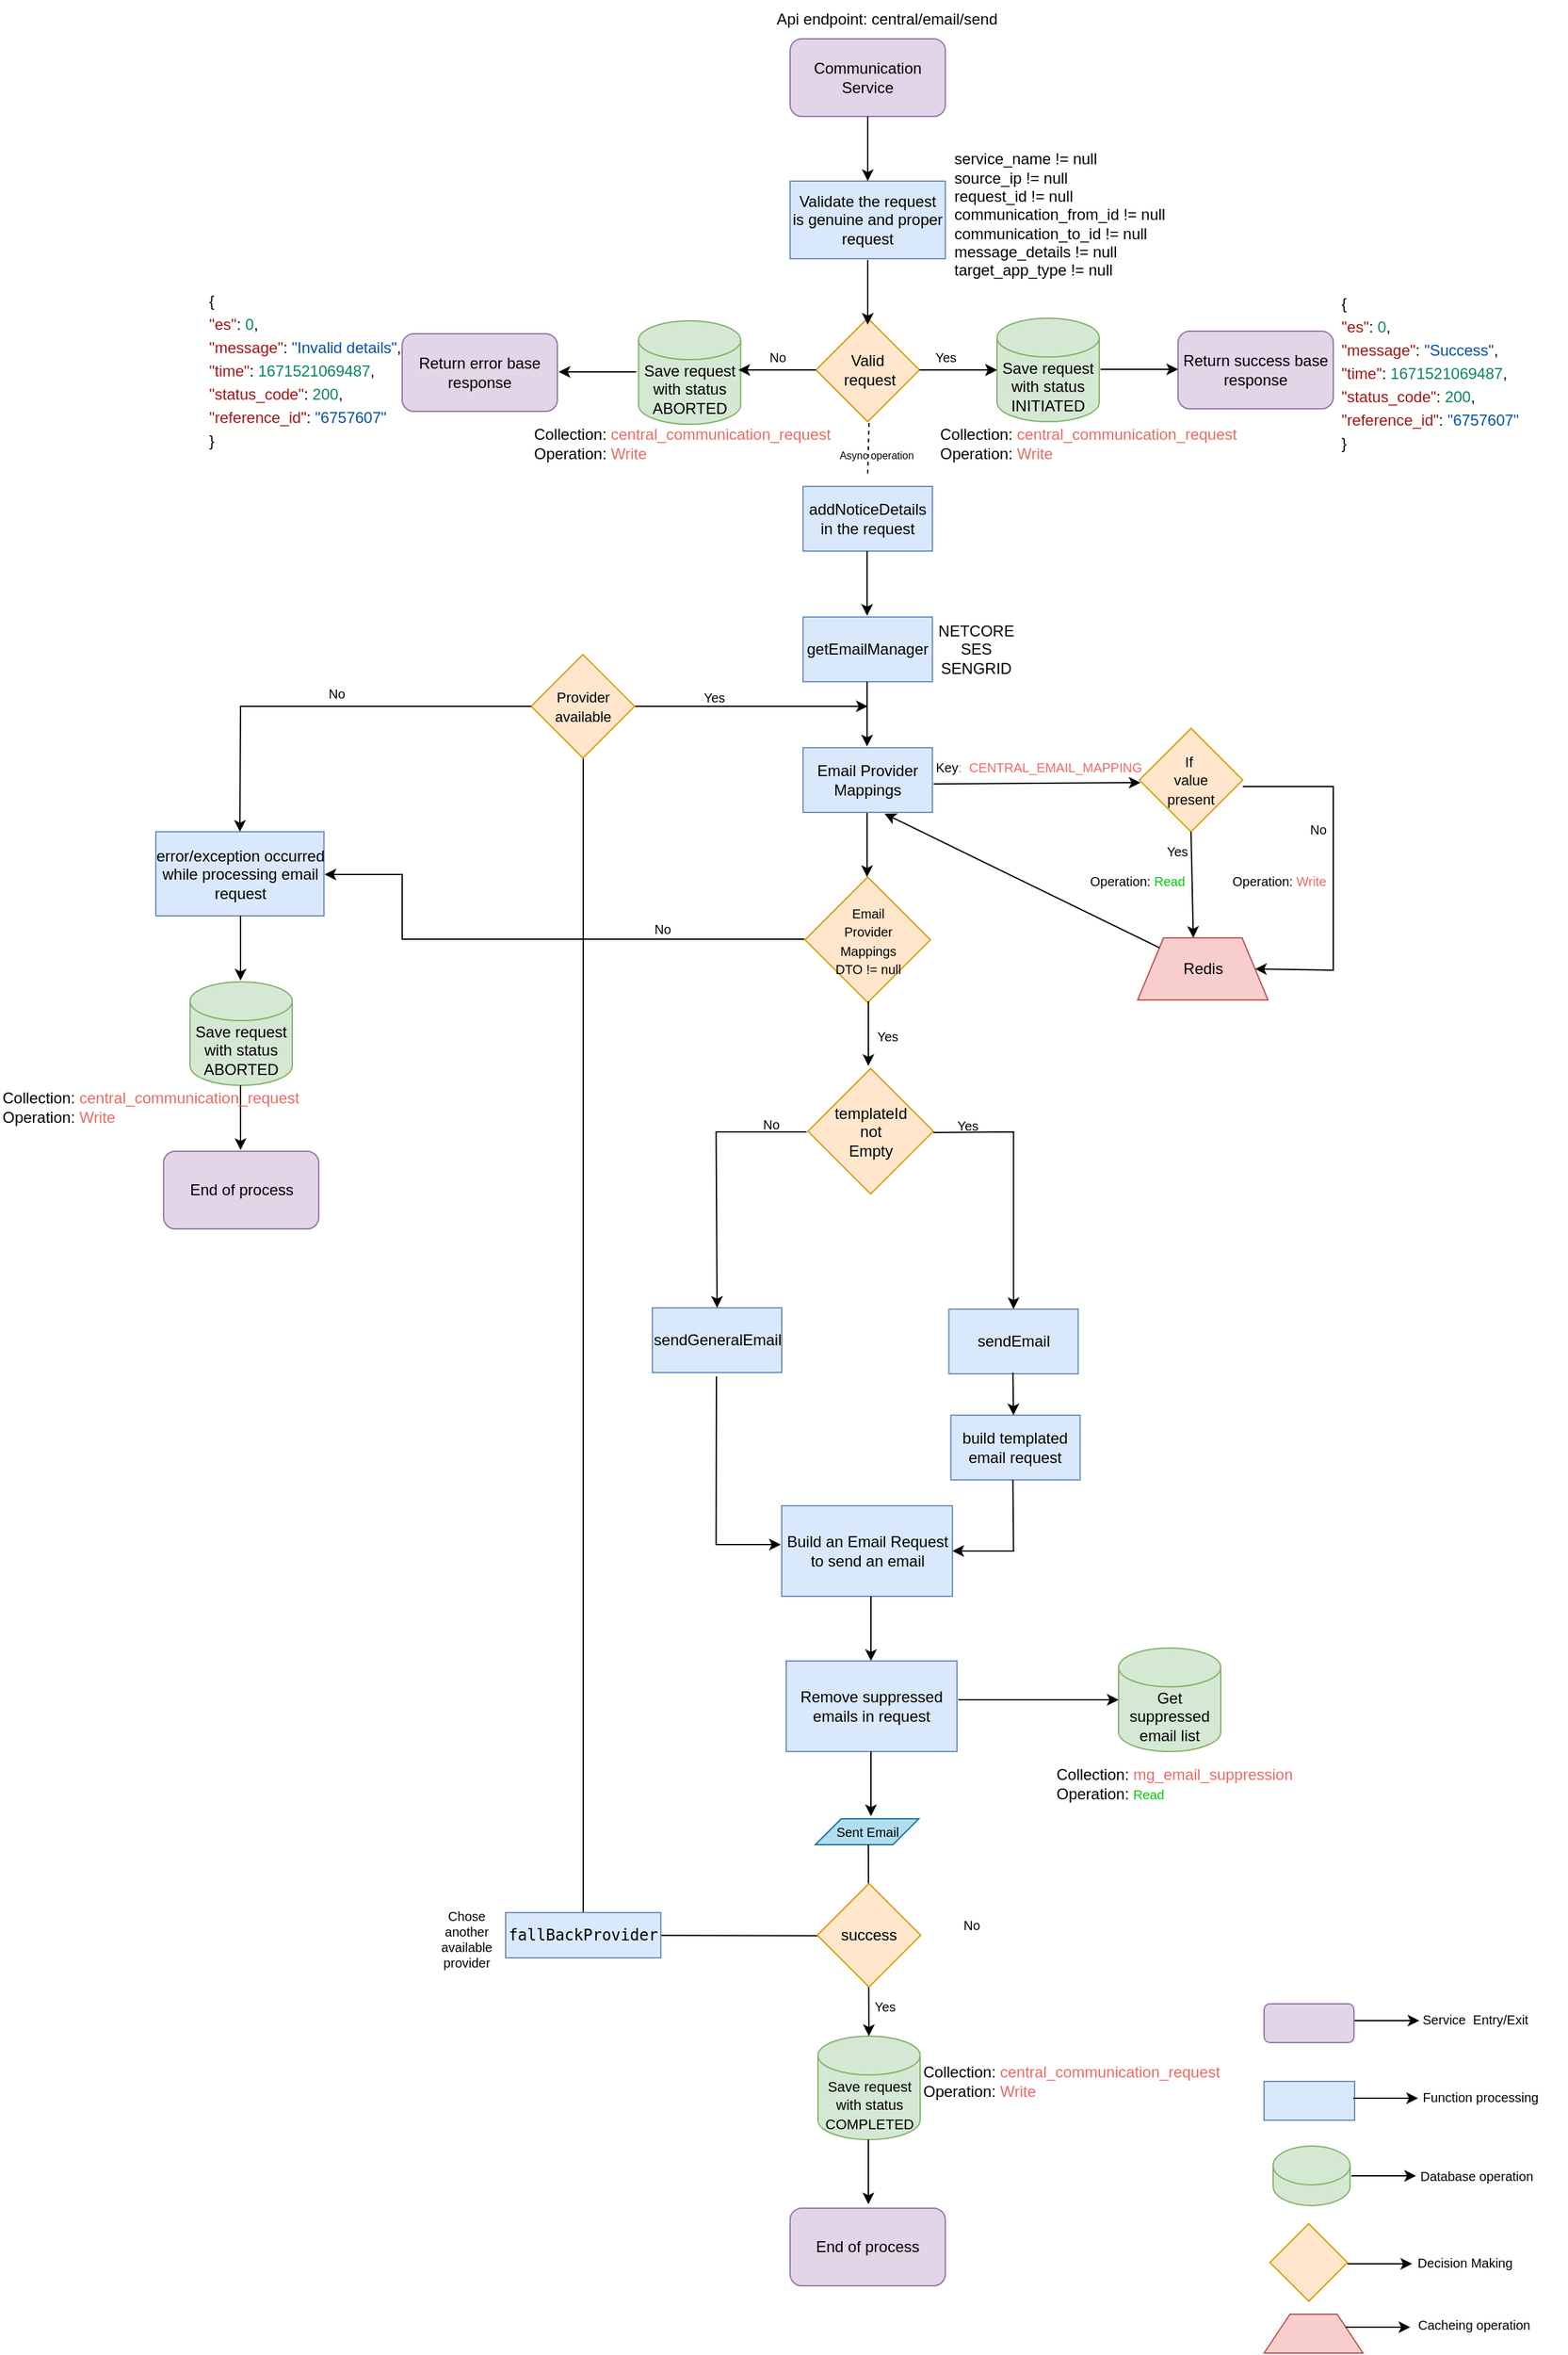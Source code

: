 <mxfile version="20.6.0" type="github">
  <diagram id="HyVTwCY3tyknu1wiccSp" name="Page-1">
    <mxGraphModel dx="1532" dy="535" grid="1" gridSize="10" guides="1" tooltips="1" connect="1" arrows="1" fold="1" page="1" pageScale="1" pageWidth="827" pageHeight="1169" math="0" shadow="0">
      <root>
        <mxCell id="0" />
        <mxCell id="1" parent="0" />
        <mxCell id="iOdNaE5h2Jg4Ozsjyr-C-13" value="" style="endArrow=classic;html=1;rounded=0;fontColor=#000000;exitX=1;exitY=0.5;exitDx=0;exitDy=0;" edge="1" parent="1">
          <mxGeometry width="50" height="50" relative="1" as="geometry">
            <mxPoint x="401" y="1530.5" as="sourcePoint" />
            <mxPoint x="360" y="580" as="targetPoint" />
            <Array as="points">
              <mxPoint x="140" y="1530" />
              <mxPoint x="140" y="580" />
            </Array>
          </mxGeometry>
        </mxCell>
        <mxCell id="rTVSocvL9p-6lFkc4zfE-1" value="Communication Service" style="rounded=1;whiteSpace=wrap;html=1;fillColor=#e1d5e7;strokeColor=#9673a6;" parent="1" vertex="1">
          <mxGeometry x="300" y="64" width="120" height="60" as="geometry" />
        </mxCell>
        <mxCell id="rTVSocvL9p-6lFkc4zfE-3" value="&lt;font color=&quot;#000000&quot;&gt;Validate the request is&amp;nbsp;&lt;span style=&quot;caret-color: rgb(0, 0, 0);&quot;&gt;genuine and proper request&lt;br&gt;&lt;/span&gt;&lt;/font&gt;" style="rounded=0;whiteSpace=wrap;html=1;fillColor=#dae8fc;strokeColor=#6c8ebf;" parent="1" vertex="1">
          <mxGeometry x="300" y="174" width="120" height="60" as="geometry" />
        </mxCell>
        <mxCell id="rTVSocvL9p-6lFkc4zfE-4" value="&lt;div&gt;service_name != null&lt;/div&gt;&lt;div&gt;source_ip != null&amp;nbsp;&lt;/div&gt;&lt;div&gt;request_id != null&amp;nbsp;&lt;/div&gt;&lt;div&gt;communication_from_id != null&amp;nbsp;&lt;/div&gt;&lt;div&gt;communication_to_id != null&amp;nbsp;&lt;/div&gt;&lt;div&gt;message_details != null&amp;nbsp;&lt;/div&gt;&lt;div&gt;target_app_type != null&amp;nbsp;&lt;/div&gt;" style="text;html=1;strokeColor=none;fillColor=none;align=left;verticalAlign=middle;whiteSpace=wrap;rounded=0;fontColor=#000000;" parent="1" vertex="1">
          <mxGeometry x="425" y="130" width="210" height="140" as="geometry" />
        </mxCell>
        <mxCell id="rTVSocvL9p-6lFkc4zfE-23" value="" style="edgeStyle=orthogonalEdgeStyle;rounded=0;orthogonalLoop=1;jettySize=auto;html=1;fontColor=#000000;" parent="1" source="rTVSocvL9p-6lFkc4zfE-5" target="rTVSocvL9p-6lFkc4zfE-7" edge="1">
          <mxGeometry relative="1" as="geometry" />
        </mxCell>
        <mxCell id="rTVSocvL9p-6lFkc4zfE-5" value="Valid&lt;br&gt;&amp;nbsp;request" style="rhombus;whiteSpace=wrap;html=1;fillColor=#ffe6cc;strokeColor=#d79b00;" parent="1" vertex="1">
          <mxGeometry x="320" y="280" width="80" height="80" as="geometry" />
        </mxCell>
        <mxCell id="rTVSocvL9p-6lFkc4zfE-7" value="Save request with status INITIATED" style="shape=cylinder3;whiteSpace=wrap;html=1;boundedLbl=1;backgroundOutline=1;size=15;fillColor=#d5e8d4;strokeColor=#82b366;" parent="1" vertex="1">
          <mxGeometry x="460" y="280" width="79" height="80" as="geometry" />
        </mxCell>
        <mxCell id="rTVSocvL9p-6lFkc4zfE-8" value="Save request with status ABORTED" style="shape=cylinder3;whiteSpace=wrap;html=1;boundedLbl=1;backgroundOutline=1;size=15;fillColor=#d5e8d4;strokeColor=#82b366;" parent="1" vertex="1">
          <mxGeometry x="182.75" y="282" width="79" height="80" as="geometry" />
        </mxCell>
        <mxCell id="rTVSocvL9p-6lFkc4zfE-9" value="Return error base response&lt;span style=&quot;caret-color: rgba(0, 0, 0, 0); color: rgba(0, 0, 0, 0); font-family: monospace; font-size: 0px; text-align: start;&quot;&gt;%3CmxGraphModel%3E%3Croot%3E%3CmxCell%20id%3D%220%22%2F%3E%3CmxCell%20id%3D%221%22%20parent%3D%220%22%2F%3E%3CmxCell%20id%3D%222%22%20value%3D%22Save%20request%20with%20status%20initiated%22%20style%3D%22shape%3Dcylinder3%3BwhiteSpace%3Dwrap%3Bhtml%3D1%3BboundedLbl%3D1%3BbackgroundOutline%3D1%3Bsize%3D15%3BfontColor%3D%23000000%3B%22%20vertex%3D%221%22%20parent%3D%221%22%3E%3CmxGeometry%20x%3D%22491%22%20y%3D%22280%22%20width%3D%2279%22%20height%3D%2280%22%20as%3D%22geometry%22%2F%3E%3C%2FmxCell%3E%3C%2Froot%3E%3C%2FmxGraphModel%3E&lt;/span&gt;" style="rounded=1;whiteSpace=wrap;html=1;fillColor=#e1d5e7;strokeColor=#9673a6;" parent="1" vertex="1">
          <mxGeometry y="292" width="120" height="60" as="geometry" />
        </mxCell>
        <mxCell id="rTVSocvL9p-6lFkc4zfE-11" value="Return success base response&lt;span style=&quot;caret-color: rgba(0, 0, 0, 0); color: rgba(0, 0, 0, 0); font-family: monospace; font-size: 0px; text-align: start;&quot;&gt;%3CmxGraphModel%3E%3Croot%3E%3CmxCell%20id%3D%220%22%2F%3E%3CmxCell%20id%3D%221%22%20parent%3D%220%22%2F%3E%3CmxCell%20id%3D%222%22%20value%3D%22Save%20request%20with%20status%20initiated%22%20style%3D%22shape%3Dcylinder3%3BwhiteSpace%3Dwrap%3Bhtml%3D1%3BboundedLbl%3D1%3BbackgroundOutline%3D1%3Bsize%3D15%3BfontColor%3D%23000000%3B%22%20vertex%3D%221%22%20parent%3D%221%22%3E%3CmxGeometry%20x%3D%22491%22%20y%3D%22280%22%20width%3D%2279%22%20height%3D%2280%22%20as%3D%22geometry%22%2F%3E%3C%2FmxCell%3E%3C%2Froot%3E%3C%2FmxGraphModel%3E&lt;/span&gt;" style="rounded=1;whiteSpace=wrap;html=1;fillColor=#e1d5e7;strokeColor=#9673a6;" parent="1" vertex="1">
          <mxGeometry x="600" y="290" width="120" height="60" as="geometry" />
        </mxCell>
        <mxCell id="rTVSocvL9p-6lFkc4zfE-12" value="&lt;div style=&quot;text-align: start; background-color: rgb(255, 255, 254); line-height: 18px;&quot;&gt;&lt;div&gt;{&lt;/div&gt;&lt;div&gt;    &lt;span style=&quot;color: rgb(163, 21, 21);&quot;&gt;&quot;es&quot;&lt;/span&gt;: &lt;span style=&quot;color: rgb(9, 134, 88);&quot;&gt;0&lt;/span&gt;,&lt;/div&gt;&lt;div&gt;    &lt;span style=&quot;color: rgb(163, 21, 21);&quot;&gt;&quot;message&quot;&lt;/span&gt;: &lt;span style=&quot;color: rgb(4, 81, 165);&quot;&gt;&quot;Success&quot;&lt;/span&gt;,&lt;/div&gt;&lt;div&gt;    &lt;span style=&quot;color: rgb(163, 21, 21);&quot;&gt;&quot;time&quot;&lt;/span&gt;: &lt;span style=&quot;color: rgb(9, 134, 88);&quot;&gt;1671521069487&lt;/span&gt;,&lt;/div&gt;&lt;div&gt;    &lt;span style=&quot;color: rgb(163, 21, 21);&quot;&gt;&quot;status_code&quot;&lt;/span&gt;: &lt;span style=&quot;color: rgb(9, 134, 88);&quot;&gt;200&lt;/span&gt;,&lt;/div&gt;&lt;div&gt;    &lt;span style=&quot;color: rgb(163, 21, 21);&quot;&gt;&quot;reference_id&quot;&lt;/span&gt;: &lt;span style=&quot;color: rgb(4, 81, 165);&quot;&gt;&quot;6757607&quot;&lt;/span&gt;&lt;/div&gt;&lt;div&gt;}&lt;/div&gt;&lt;/div&gt;" style="text;html=1;strokeColor=none;fillColor=none;align=center;verticalAlign=middle;whiteSpace=wrap;rounded=0;fontColor=#000000;" parent="1" vertex="1">
          <mxGeometry x="710" y="262" width="170" height="120" as="geometry" />
        </mxCell>
        <mxCell id="rTVSocvL9p-6lFkc4zfE-13" value="&lt;div style=&quot;text-align: start; background-color: rgb(255, 255, 254); line-height: 18px;&quot;&gt;&lt;div&gt;{&lt;/div&gt;&lt;div&gt;    &lt;span style=&quot;color: rgb(163, 21, 21);&quot;&gt;&quot;es&quot;&lt;/span&gt;: &lt;span style=&quot;color: rgb(9, 134, 88);&quot;&gt;0&lt;/span&gt;,&lt;/div&gt;&lt;div&gt;    &lt;span style=&quot;color: rgb(163, 21, 21);&quot;&gt;&quot;message&quot;&lt;/span&gt;: &lt;span style=&quot;color: rgb(4, 81, 165);&quot;&gt;&quot;&lt;/span&gt;&lt;span style=&quot;caret-color: rgb(4, 81, 165); color: rgb(4, 81, 165);&quot;&gt;Invalid details&lt;/span&gt;&lt;span style=&quot;color: rgb(4, 81, 165);&quot;&gt;&quot;&lt;/span&gt;,&lt;/div&gt;&lt;div&gt;    &lt;span style=&quot;color: rgb(163, 21, 21);&quot;&gt;&quot;time&quot;&lt;/span&gt;: &lt;span style=&quot;color: rgb(9, 134, 88);&quot;&gt;1671521069487&lt;/span&gt;,&lt;/div&gt;&lt;div&gt;    &lt;span style=&quot;color: rgb(163, 21, 21);&quot;&gt;&quot;status_code&quot;&lt;/span&gt;: &lt;span style=&quot;color: rgb(9, 134, 88);&quot;&gt;200&lt;/span&gt;,&lt;/div&gt;&lt;div&gt;    &lt;span style=&quot;color: rgb(163, 21, 21);&quot;&gt;&quot;reference_id&quot;&lt;/span&gt;: &lt;span style=&quot;color: rgb(4, 81, 165);&quot;&gt;&quot;6757607&quot;&lt;/span&gt;&lt;/div&gt;&lt;div&gt;}&lt;/div&gt;&lt;/div&gt;" style="text;html=1;strokeColor=none;fillColor=none;align=center;verticalAlign=middle;whiteSpace=wrap;rounded=0;fontColor=#000000;" parent="1" vertex="1">
          <mxGeometry x="-160" y="260" width="170" height="120" as="geometry" />
        </mxCell>
        <mxCell id="rTVSocvL9p-6lFkc4zfE-14" value="Collection: &lt;font color=&quot;#ea6b66&quot;&gt;central_communication_request&lt;/font&gt;&lt;br&gt;Operation: &lt;font color=&quot;#ea6b66&quot;&gt;Write&lt;/font&gt;" style="text;html=1;strokeColor=none;fillColor=none;align=left;verticalAlign=middle;whiteSpace=wrap;rounded=0;fontColor=#000000;" parent="1" vertex="1">
          <mxGeometry x="100" y="362" width="250.5" height="30" as="geometry" />
        </mxCell>
        <mxCell id="rTVSocvL9p-6lFkc4zfE-15" value="Collection: &lt;font color=&quot;#ea6b66&quot;&gt;central_communication_request&lt;/font&gt;&lt;br&gt;Operation: &lt;font color=&quot;#ea6b66&quot;&gt;Write&lt;/font&gt;&lt;span style=&quot;caret-color: rgba(0, 0, 0, 0); color: rgba(0, 0, 0, 0); font-family: monospace; font-size: 0px;&quot;&gt;%3CmxGraphModel%3E%3Croot%3E%3CmxCell%20id%3D%220%22%2F%3E%3CmxCell%20id%3D%221%22%20parent%3D%220%22%2F%3E%3CmxCell%20id%3D%222%22%20value%3D%22%22%20style%3D%22endArrow%3Dclassic%3Bhtml%3D1%3Brounded%3D0%3BfontColor%3D%23000000%3BentryX%3D0%3BentryY%3D0.5%3BentryDx%3D0%3BentryDy%3D0%3BentryPerimeter%3D0%3BexitX%3D1%3BexitY%3D0.5%3BexitDx%3D0%3BexitDy%3D0%3B%22%20edge%3D%221%22%20parent%3D%221%22%3E%3CmxGeometry%20width%3D%2250%22%20height%3D%2250%22%20relative%3D%221%22%20as%3D%22geometry%22%3E%3CmxPoint%20x%3D%22400%22%20y%3D%22320%22%20as%3D%22sourcePoint%22%2F%3E%3CmxPoint%20x%3D%22460%22%20y%3D%22320%22%20as%3D%22targetPoint%22%2F%3E%3C%2FmxGeometry%3E%3C%2FmxCell%3E%3C%2Froot%3E%3C%2FmxGraphModel%3E&lt;/span&gt;" style="text;html=1;strokeColor=none;fillColor=none;align=left;verticalAlign=middle;whiteSpace=wrap;rounded=0;fontColor=#000000;" parent="1" vertex="1">
          <mxGeometry x="414" y="362" width="250.5" height="30" as="geometry" />
        </mxCell>
        <mxCell id="rTVSocvL9p-6lFkc4zfE-17" value="" style="endArrow=classic;html=1;rounded=0;fontColor=#000000;entryX=0;entryY=0.5;entryDx=0;entryDy=0;entryPerimeter=0;exitX=1;exitY=0.5;exitDx=0;exitDy=0;" parent="1" source="rTVSocvL9p-6lFkc4zfE-5" target="rTVSocvL9p-6lFkc4zfE-7" edge="1">
          <mxGeometry width="50" height="50" relative="1" as="geometry">
            <mxPoint x="360" y="240" as="sourcePoint" />
            <mxPoint x="410" y="190" as="targetPoint" />
          </mxGeometry>
        </mxCell>
        <mxCell id="rTVSocvL9p-6lFkc4zfE-18" value="" style="endArrow=classic;html=1;rounded=0;fontColor=#000000;exitX=0;exitY=0.5;exitDx=0;exitDy=0;" parent="1" source="rTVSocvL9p-6lFkc4zfE-5" edge="1">
          <mxGeometry width="50" height="50" relative="1" as="geometry">
            <mxPoint x="360" y="240" as="sourcePoint" />
            <mxPoint x="260" y="320" as="targetPoint" />
          </mxGeometry>
        </mxCell>
        <mxCell id="rTVSocvL9p-6lFkc4zfE-20" value="" style="endArrow=classic;html=1;rounded=0;fontColor=#000000;exitX=0.5;exitY=1;exitDx=0;exitDy=0;" parent="1" source="rTVSocvL9p-6lFkc4zfE-1" target="rTVSocvL9p-6lFkc4zfE-3" edge="1">
          <mxGeometry width="50" height="50" relative="1" as="geometry">
            <mxPoint x="360" y="254" as="sourcePoint" />
            <mxPoint x="410" y="204" as="targetPoint" />
          </mxGeometry>
        </mxCell>
        <mxCell id="rTVSocvL9p-6lFkc4zfE-22" value="Api endpoint: central/email/send" style="text;html=1;strokeColor=none;fillColor=none;align=center;verticalAlign=middle;whiteSpace=wrap;rounded=0;fontColor=#000000;" parent="1" vertex="1">
          <mxGeometry x="270" y="34" width="210" height="30" as="geometry" />
        </mxCell>
        <mxCell id="rTVSocvL9p-6lFkc4zfE-24" value="&lt;font style=&quot;font-size: 10px;&quot;&gt;Yes&lt;/font&gt;" style="text;html=1;align=center;verticalAlign=middle;resizable=0;points=[];autosize=1;strokeColor=none;fillColor=none;fontColor=#000000;" parent="1" vertex="1">
          <mxGeometry x="400" y="295" width="40" height="30" as="geometry" />
        </mxCell>
        <mxCell id="rTVSocvL9p-6lFkc4zfE-25" value="&lt;font style=&quot;font-size: 10px;&quot;&gt;No&lt;/font&gt;" style="text;html=1;align=center;verticalAlign=middle;resizable=0;points=[];autosize=1;strokeColor=none;fillColor=none;fontColor=#000000;" parent="1" vertex="1">
          <mxGeometry x="270" y="295" width="40" height="30" as="geometry" />
        </mxCell>
        <mxCell id="rTVSocvL9p-6lFkc4zfE-26" value="addNoticeDetails in the request" style="rounded=0;whiteSpace=wrap;html=1;fillColor=#dae8fc;strokeColor=#6c8ebf;" parent="1" vertex="1">
          <mxGeometry x="310" y="410" width="100" height="50" as="geometry" />
        </mxCell>
        <mxCell id="rTVSocvL9p-6lFkc4zfE-27" value="" style="endArrow=classic;html=1;rounded=0;fontColor=#000000;exitX=0.5;exitY=1;exitDx=0;exitDy=0;" parent="1" edge="1">
          <mxGeometry width="50" height="50" relative="1" as="geometry">
            <mxPoint x="359.5" y="662" as="sourcePoint" />
            <mxPoint x="359.5" y="712" as="targetPoint" />
          </mxGeometry>
        </mxCell>
        <mxCell id="rTVSocvL9p-6lFkc4zfE-28" value="getEmailManager" style="rounded=0;whiteSpace=wrap;html=1;fillColor=#dae8fc;strokeColor=#6c8ebf;" parent="1" vertex="1">
          <mxGeometry x="310" y="511" width="100" height="50" as="geometry" />
        </mxCell>
        <mxCell id="rTVSocvL9p-6lFkc4zfE-29" value="NETCORE&lt;br&gt;SES&lt;br&gt;SENGRID" style="text;html=1;strokeColor=none;fillColor=none;align=center;verticalAlign=middle;whiteSpace=wrap;rounded=0;fontColor=#000000;" parent="1" vertex="1">
          <mxGeometry x="414" y="521" width="60" height="30" as="geometry" />
        </mxCell>
        <mxCell id="rTVSocvL9p-6lFkc4zfE-30" value="Email Provider&lt;br&gt;Mappings" style="rounded=0;whiteSpace=wrap;html=1;fillColor=#dae8fc;strokeColor=#6c8ebf;" parent="1" vertex="1">
          <mxGeometry x="310" y="612" width="100" height="50" as="geometry" />
        </mxCell>
        <mxCell id="rTVSocvL9p-6lFkc4zfE-32" value="" style="endArrow=classic;html=1;rounded=0;fontColor=#000000;exitX=0.5;exitY=1;exitDx=0;exitDy=0;" parent="1" edge="1">
          <mxGeometry width="50" height="50" relative="1" as="geometry">
            <mxPoint x="359.5" y="460" as="sourcePoint" />
            <mxPoint x="359.5" y="510" as="targetPoint" />
          </mxGeometry>
        </mxCell>
        <mxCell id="rTVSocvL9p-6lFkc4zfE-33" value="" style="endArrow=classic;html=1;rounded=0;fontColor=#000000;exitX=0.5;exitY=1;exitDx=0;exitDy=0;" parent="1" edge="1">
          <mxGeometry width="50" height="50" relative="1" as="geometry">
            <mxPoint x="359.5" y="561" as="sourcePoint" />
            <mxPoint x="359.5" y="611" as="targetPoint" />
          </mxGeometry>
        </mxCell>
        <mxCell id="rTVSocvL9p-6lFkc4zfE-34" value="Redis" style="shape=trapezoid;perimeter=trapezoidPerimeter;whiteSpace=wrap;html=1;fixedSize=1;fillColor=#f8cecc;strokeColor=#b85450;" parent="1" vertex="1">
          <mxGeometry x="568.75" y="759" width="100.75" height="48" as="geometry" />
        </mxCell>
        <mxCell id="rTVSocvL9p-6lFkc4zfE-35" value="&lt;div style=&quot;text-align: left;&quot;&gt;&lt;font style=&quot;font-size: 10px;&quot;&gt;&lt;font color=&quot;#000000&quot;&gt;Key&lt;/font&gt;: &amp;nbsp;CENTRAL_EMAIL_MAPPING&lt;/font&gt;&lt;/div&gt;" style="text;html=1;strokeColor=none;fillColor=none;align=center;verticalAlign=middle;whiteSpace=wrap;rounded=0;fontColor=#EA6B66;" parent="1" vertex="1">
          <mxGeometry x="387" y="612" width="210.75" height="30" as="geometry" />
        </mxCell>
        <mxCell id="rTVSocvL9p-6lFkc4zfE-36" value="&lt;font style=&quot;font-size: 11px;&quot;&gt;If&amp;nbsp;&lt;br&gt;value&lt;br&gt;present&lt;/font&gt;" style="rhombus;whiteSpace=wrap;html=1;fillColor=#ffe6cc;strokeColor=#d79b00;" parent="1" vertex="1">
          <mxGeometry x="570" y="597" width="80" height="80" as="geometry" />
        </mxCell>
        <mxCell id="rTVSocvL9p-6lFkc4zfE-37" value="" style="endArrow=classic;html=1;rounded=0;fontColor=#000000;exitX=0.5;exitY=1;exitDx=0;exitDy=0;entryX=0.427;entryY=0;entryDx=0;entryDy=0;entryPerimeter=0;" parent="1" source="rTVSocvL9p-6lFkc4zfE-36" target="rTVSocvL9p-6lFkc4zfE-34" edge="1">
          <mxGeometry width="50" height="50" relative="1" as="geometry">
            <mxPoint x="609.5" y="680" as="sourcePoint" />
            <mxPoint x="609.5" y="730" as="targetPoint" />
          </mxGeometry>
        </mxCell>
        <mxCell id="rTVSocvL9p-6lFkc4zfE-38" value="" style="endArrow=classic;html=1;rounded=0;fontColor=#000000;entryX=0.887;entryY=0.967;entryDx=0;entryDy=0;entryPerimeter=0;exitX=1;exitY=0.5;exitDx=0;exitDy=0;" parent="1" edge="1">
          <mxGeometry width="50" height="50" relative="1" as="geometry">
            <mxPoint x="411" y="640" as="sourcePoint" />
            <mxPoint x="570.935" y="639.01" as="targetPoint" />
          </mxGeometry>
        </mxCell>
        <mxCell id="rTVSocvL9p-6lFkc4zfE-39" value="&lt;font style=&quot;font-size: 10px;&quot;&gt;Operation: &lt;span style=&quot;caret-color: rgb(234, 107, 102);&quot;&gt;&lt;font color=&quot;#00cc00&quot;&gt;Read&lt;/font&gt;&lt;/span&gt;&lt;/font&gt;" style="text;html=1;strokeColor=none;fillColor=none;align=left;verticalAlign=middle;whiteSpace=wrap;rounded=0;fontColor=#000000;" parent="1" vertex="1">
          <mxGeometry x="530" y="700" width="110" height="30" as="geometry" />
        </mxCell>
        <mxCell id="rTVSocvL9p-6lFkc4zfE-40" value="" style="endArrow=classic;html=1;rounded=0;fontColor=#000000;entryX=0.63;entryY=1.02;entryDx=0;entryDy=0;entryPerimeter=0;" parent="1" source="rTVSocvL9p-6lFkc4zfE-34" target="rTVSocvL9p-6lFkc4zfE-30" edge="1">
          <mxGeometry width="50" height="50" relative="1" as="geometry">
            <mxPoint x="369.5" y="672" as="sourcePoint" />
            <mxPoint x="369.5" y="722" as="targetPoint" />
          </mxGeometry>
        </mxCell>
        <mxCell id="rTVSocvL9p-6lFkc4zfE-41" value="" style="endArrow=classic;html=1;rounded=0;fontColor=#000000;exitX=0.5;exitY=1;exitDx=0;exitDy=0;entryX=1;entryY=0.5;entryDx=0;entryDy=0;" parent="1" target="rTVSocvL9p-6lFkc4zfE-34" edge="1">
          <mxGeometry width="50" height="50" relative="1" as="geometry">
            <mxPoint x="650" y="642" as="sourcePoint" />
            <mxPoint x="720" y="642" as="targetPoint" />
            <Array as="points">
              <mxPoint x="720" y="642" />
              <mxPoint x="720" y="784" />
            </Array>
          </mxGeometry>
        </mxCell>
        <mxCell id="rTVSocvL9p-6lFkc4zfE-42" value="&lt;font style=&quot;font-size: 10px;&quot;&gt;Operation: &lt;font color=&quot;#ea6b66&quot;&gt;&lt;span style=&quot;caret-color: rgb(234, 107, 102);&quot;&gt;Write&lt;/span&gt;&lt;/font&gt;&lt;/font&gt;" style="text;html=1;strokeColor=none;fillColor=none;align=left;verticalAlign=middle;whiteSpace=wrap;rounded=0;fontColor=#000000;" parent="1" vertex="1">
          <mxGeometry x="640" y="700" width="110" height="30" as="geometry" />
        </mxCell>
        <mxCell id="rTVSocvL9p-6lFkc4zfE-43" value="&lt;font style=&quot;font-size: 10px;&quot;&gt;Yes&lt;/font&gt;" style="text;html=1;align=center;verticalAlign=middle;resizable=0;points=[];autosize=1;strokeColor=none;fillColor=none;fontColor=#000000;" parent="1" vertex="1">
          <mxGeometry x="579" y="677" width="40" height="30" as="geometry" />
        </mxCell>
        <mxCell id="rTVSocvL9p-6lFkc4zfE-45" value="&lt;font style=&quot;font-size: 10px;&quot;&gt;No&lt;/font&gt;" style="text;html=1;align=center;verticalAlign=middle;resizable=0;points=[];autosize=1;strokeColor=none;fillColor=none;fontColor=#000000;" parent="1" vertex="1">
          <mxGeometry x="688" y="660" width="40" height="30" as="geometry" />
        </mxCell>
        <mxCell id="rTVSocvL9p-6lFkc4zfE-47" value="templateId&lt;br&gt;not&lt;br&gt;Empty" style="rhombus;whiteSpace=wrap;html=1;fillColor=#ffe6cc;strokeColor=#d79b00;" parent="1" vertex="1">
          <mxGeometry x="313.75" y="860" width="97" height="97" as="geometry" />
        </mxCell>
        <mxCell id="rTVSocvL9p-6lFkc4zfE-48" value="" style="endArrow=classic;html=1;rounded=0;fontColor=#000000;entryX=0;entryY=0.5;entryDx=0;entryDy=0;entryPerimeter=0;exitX=1;exitY=0.5;exitDx=0;exitDy=0;" parent="1" edge="1">
          <mxGeometry width="50" height="50" relative="1" as="geometry">
            <mxPoint x="540" y="319.5" as="sourcePoint" />
            <mxPoint x="600" y="319.5" as="targetPoint" />
          </mxGeometry>
        </mxCell>
        <mxCell id="rTVSocvL9p-6lFkc4zfE-50" value="" style="endArrow=classic;html=1;rounded=0;fontColor=#000000;exitX=0;exitY=0.5;exitDx=0;exitDy=0;" parent="1" edge="1">
          <mxGeometry width="50" height="50" relative="1" as="geometry">
            <mxPoint x="181" y="321.5" as="sourcePoint" />
            <mxPoint x="121" y="321.5" as="targetPoint" />
          </mxGeometry>
        </mxCell>
        <mxCell id="rTVSocvL9p-6lFkc4zfE-51" value="sendGeneralEmail" style="rounded=0;whiteSpace=wrap;html=1;fillColor=#dae8fc;strokeColor=#6c8ebf;" parent="1" vertex="1">
          <mxGeometry x="193.5" y="1045" width="100" height="50" as="geometry" />
        </mxCell>
        <mxCell id="rTVSocvL9p-6lFkc4zfE-52" value="sendEmail" style="rounded=0;whiteSpace=wrap;html=1;fillColor=#dae8fc;strokeColor=#6c8ebf;" parent="1" vertex="1">
          <mxGeometry x="422.75" y="1046" width="100" height="50" as="geometry" />
        </mxCell>
        <mxCell id="rTVSocvL9p-6lFkc4zfE-54" value="&lt;font color=&quot;#000000&quot;&gt;error/exception&amp;nbsp;occurred while processing email request&lt;br&gt;&lt;/font&gt;" style="rounded=0;whiteSpace=wrap;html=1;fillColor=#dae8fc;strokeColor=#6c8ebf;" parent="1" vertex="1">
          <mxGeometry x="-190.5" y="677" width="130" height="65" as="geometry" />
        </mxCell>
        <mxCell id="rTVSocvL9p-6lFkc4zfE-55" value="Save request with status ABORTED" style="shape=cylinder3;whiteSpace=wrap;html=1;boundedLbl=1;backgroundOutline=1;size=15;fillColor=#d5e8d4;strokeColor=#82b366;" parent="1" vertex="1">
          <mxGeometry x="-164" y="793" width="79" height="80" as="geometry" />
        </mxCell>
        <mxCell id="rTVSocvL9p-6lFkc4zfE-56" value="End of process" style="rounded=1;whiteSpace=wrap;html=1;fillColor=#e1d5e7;strokeColor=#9673a6;" parent="1" vertex="1">
          <mxGeometry x="-184.5" y="924" width="120" height="60" as="geometry" />
        </mxCell>
        <mxCell id="rTVSocvL9p-6lFkc4zfE-58" value="" style="endArrow=classic;html=1;rounded=0;fontColor=#000000;exitX=0.5;exitY=1;exitDx=0;exitDy=0;" parent="1" edge="1">
          <mxGeometry width="50" height="50" relative="1" as="geometry">
            <mxPoint x="-125" y="873" as="sourcePoint" />
            <mxPoint x="-125" y="923" as="targetPoint" />
          </mxGeometry>
        </mxCell>
        <mxCell id="rTVSocvL9p-6lFkc4zfE-59" value="" style="endArrow=classic;html=1;rounded=0;fontColor=#000000;exitX=0.5;exitY=1;exitDx=0;exitDy=0;" parent="1" edge="1">
          <mxGeometry width="50" height="50" relative="1" as="geometry">
            <mxPoint x="-125" y="742" as="sourcePoint" />
            <mxPoint x="-125" y="792" as="targetPoint" />
          </mxGeometry>
        </mxCell>
        <mxCell id="rTVSocvL9p-6lFkc4zfE-62" value="" style="endArrow=classic;html=1;rounded=0;fontColor=#000000;exitX=0;exitY=0.5;exitDx=0;exitDy=0;entryX=0.5;entryY=0;entryDx=0;entryDy=0;" parent="1" target="rTVSocvL9p-6lFkc4zfE-51" edge="1">
          <mxGeometry width="50" height="50" relative="1" as="geometry">
            <mxPoint x="312.75" y="909" as="sourcePoint" />
            <mxPoint x="252.75" y="909" as="targetPoint" />
            <Array as="points">
              <mxPoint x="242.75" y="909" />
            </Array>
          </mxGeometry>
        </mxCell>
        <mxCell id="rTVSocvL9p-6lFkc4zfE-63" value="" style="endArrow=classic;html=1;rounded=0;fontColor=#000000;exitX=1;exitY=0.5;exitDx=0;exitDy=0;entryX=0.5;entryY=0;entryDx=0;entryDy=0;" parent="1" target="rTVSocvL9p-6lFkc4zfE-52" edge="1">
          <mxGeometry width="50" height="50" relative="1" as="geometry">
            <mxPoint x="410.75" y="909.5" as="sourcePoint" />
            <mxPoint x="432.75" y="957" as="targetPoint" />
            <Array as="points">
              <mxPoint x="472.75" y="909" />
            </Array>
          </mxGeometry>
        </mxCell>
        <mxCell id="rTVSocvL9p-6lFkc4zfE-64" value="&lt;font style=&quot;font-size: 10px;&quot;&gt;Yes&lt;/font&gt;" style="text;html=1;align=center;verticalAlign=middle;resizable=0;points=[];autosize=1;strokeColor=none;fillColor=none;fontColor=#000000;" parent="1" vertex="1">
          <mxGeometry x="416.75" y="889" width="40" height="30" as="geometry" />
        </mxCell>
        <mxCell id="rTVSocvL9p-6lFkc4zfE-65" value="&lt;font style=&quot;font-size: 10px;&quot;&gt;No&lt;/font&gt;" style="text;html=1;align=center;verticalAlign=middle;resizable=0;points=[];autosize=1;strokeColor=none;fillColor=none;fontColor=#000000;" parent="1" vertex="1">
          <mxGeometry x="264.5" y="888" width="40" height="30" as="geometry" />
        </mxCell>
        <mxCell id="rTVSocvL9p-6lFkc4zfE-70" value="Collection: &lt;font color=&quot;#ea6b66&quot;&gt;central_communication_request&lt;/font&gt;&lt;br&gt;Operation: &lt;font color=&quot;#ea6b66&quot;&gt;Write&lt;/font&gt;" style="text;html=1;strokeColor=none;fillColor=none;align=left;verticalAlign=middle;whiteSpace=wrap;rounded=0;fontColor=#000000;" parent="1" vertex="1">
          <mxGeometry x="-311" y="875" width="250.5" height="30" as="geometry" />
        </mxCell>
        <mxCell id="rTVSocvL9p-6lFkc4zfE-71" value="" style="endArrow=none;dashed=1;html=1;rounded=0;fontSize=10;fontColor=#000000;" parent="1" edge="1">
          <mxGeometry width="50" height="50" relative="1" as="geometry">
            <mxPoint x="360" y="400" as="sourcePoint" />
            <mxPoint x="361" y="360" as="targetPoint" />
          </mxGeometry>
        </mxCell>
        <mxCell id="rTVSocvL9p-6lFkc4zfE-72" value="Build an Email Request to send an email" style="rounded=0;whiteSpace=wrap;html=1;fillColor=#dae8fc;strokeColor=#6c8ebf;" parent="1" vertex="1">
          <mxGeometry x="293.5" y="1198" width="132" height="70" as="geometry" />
        </mxCell>
        <mxCell id="rTVSocvL9p-6lFkc4zfE-73" value="&lt;font style=&quot;font-size: 11px;&quot;&gt;Save request with status COMPLETED&lt;/font&gt;" style="shape=cylinder3;whiteSpace=wrap;html=1;boundedLbl=1;backgroundOutline=1;size=15;fillColor=#d5e8d4;strokeColor=#82b366;" parent="1" vertex="1">
          <mxGeometry x="321.5" y="1608" width="79" height="80" as="geometry" />
        </mxCell>
        <mxCell id="rTVSocvL9p-6lFkc4zfE-74" value="Collection: &lt;font color=&quot;#ea6b66&quot;&gt;central_communication_request&lt;/font&gt;&lt;br&gt;Operation: &lt;font color=&quot;#ea6b66&quot;&gt;Write&lt;/font&gt;&lt;span style=&quot;caret-color: rgba(0, 0, 0, 0); color: rgba(0, 0, 0, 0); font-family: monospace; font-size: 0px;&quot;&gt;%3CmxGraphModel%3E%3Croot%3E%3CmxCell%20id%3D%220%22%2F%3E%3CmxCell%20id%3D%221%22%20parent%3D%220%22%2F%3E%3CmxCell%20id%3D%222%22%20value%3D%22%22%20style%3D%22endArrow%3Dclassic%3Bhtml%3D1%3Brounded%3D0%3BfontColor%3D%23000000%3BentryX%3D0%3BentryY%3D0.5%3BentryDx%3D0%3BentryDy%3D0%3BentryPerimeter%3D0%3BexitX%3D1%3BexitY%3D0.5%3BexitDx%3D0%3BexitDy%3D0%3B%22%20edge%3D%221%22%20parent%3D%221%22%3E%3CmxGeometry%20width%3D%2250%22%20height%3D%2250%22%20relative%3D%221%22%20as%3D%22geometry%22%3E%3CmxPoint%20x%3D%22400%22%20y%3D%22320%22%20as%3D%22sourcePoint%22%2F%3E%3CmxPoint%20x%3D%22460%22%20y%3D%22320%22%20as%3D%22targetPoint%22%2F%3E%3C%2FmxGeometry%3E%3C%2FmxCell%3E%3C%2Froot%3E%3C%2FmxGraphModel%3E&lt;/span&gt;" style="text;html=1;strokeColor=none;fillColor=none;align=left;verticalAlign=middle;whiteSpace=wrap;rounded=0;fontColor=#000000;" parent="1" vertex="1">
          <mxGeometry x="400.5" y="1628" width="250.5" height="30" as="geometry" />
        </mxCell>
        <mxCell id="rTVSocvL9p-6lFkc4zfE-75" value="" style="endArrow=classic;html=1;rounded=0;fontColor=#000000;exitX=0.5;exitY=1;exitDx=0;exitDy=0;" parent="1" edge="1">
          <mxGeometry width="50" height="50" relative="1" as="geometry">
            <mxPoint x="362.5" y="1268" as="sourcePoint" />
            <mxPoint x="362.5" y="1318" as="targetPoint" />
          </mxGeometry>
        </mxCell>
        <mxCell id="rTVSocvL9p-6lFkc4zfE-76" value="End of process" style="rounded=1;whiteSpace=wrap;html=1;fillColor=#e1d5e7;strokeColor=#9673a6;" parent="1" vertex="1">
          <mxGeometry x="300" y="1741" width="120" height="60" as="geometry" />
        </mxCell>
        <mxCell id="rTVSocvL9p-6lFkc4zfE-77" value="" style="endArrow=classic;html=1;rounded=0;fontColor=#000000;exitX=0.5;exitY=1;exitDx=0;exitDy=0;" parent="1" edge="1">
          <mxGeometry width="50" height="50" relative="1" as="geometry">
            <mxPoint x="360.5" y="1688" as="sourcePoint" />
            <mxPoint x="360.5" y="1738" as="targetPoint" />
          </mxGeometry>
        </mxCell>
        <mxCell id="rTVSocvL9p-6lFkc4zfE-78" value="Remove suppressed emails in request" style="rounded=0;whiteSpace=wrap;html=1;fillColor=#dae8fc;strokeColor=#6c8ebf;" parent="1" vertex="1">
          <mxGeometry x="297" y="1318" width="132" height="70" as="geometry" />
        </mxCell>
        <mxCell id="rTVSocvL9p-6lFkc4zfE-79" value="Get suppressed email list" style="shape=cylinder3;whiteSpace=wrap;html=1;boundedLbl=1;backgroundOutline=1;size=15;fillColor=#d5e8d4;strokeColor=#82b366;" parent="1" vertex="1">
          <mxGeometry x="554" y="1308" width="79" height="80" as="geometry" />
        </mxCell>
        <mxCell id="rTVSocvL9p-6lFkc4zfE-80" value="Collection: &lt;font color=&quot;#ea6b66&quot;&gt;mg_email_suppression&lt;/font&gt;&lt;br&gt;Operation:&amp;nbsp;&lt;span style=&quot;caret-color: rgb(234, 107, 102); color: rgb(0, 204, 0); font-size: 10px;&quot;&gt;Read&lt;/span&gt;&lt;span style=&quot;caret-color: rgba(0, 0, 0, 0); color: rgba(0, 0, 0, 0); font-family: monospace; font-size: 0px;&quot;&gt;%3CmxGraphModel%3E%3Croot%3E%3CmxCell%20id%3D%220%22%2F%3E%3CmxCell%20id%3D%221%22%20parent%3D%220%22%2F%3E%3CmxCell%20id%3D%222%22%20value%3D%22%22%20style%3D%22endArrow%3Dclassic%3Bhtml%3D1%3Brounded%3D0%3BfontColor%3D%23000000%3BentryX%3D0%3BentryY%3D0.5%3BentryDx%3D0%3BentryDy%3D0%3BentryPerimeter%3D0%3BexitX%3D1%3BexitY%3D0.5%3BexitDx%3D0%3BexitDy%3D0%3B%22%20edge%3D%221%22%20parent%3D%221%22%3E%3CmxGeometry%20width%3D%2250%22%20height%3D%2250%22%20relative%3D%221%22%20as%3D%22geometry%22%3E%3CmxPoint%20x%3D%22400%22%20y%3D%22320%22%20as%3D%22sourcePoint%22%2F%3E%3CmxPoint%20x%3D%22460%22%20y%3D%22320%22%20as%3D%22targetPoint%22%2F%3E%3C%2FmxGeometry%3E%3C%2FmxCell%3E%3C%2Froot%3E%3C%2FmxGraphModel%3&lt;/span&gt;" style="text;html=1;strokeColor=none;fillColor=none;align=left;verticalAlign=middle;whiteSpace=wrap;rounded=0;fontColor=#000000;" parent="1" vertex="1">
          <mxGeometry x="503.5" y="1398" width="190.5" height="30" as="geometry" />
        </mxCell>
        <mxCell id="rTVSocvL9p-6lFkc4zfE-81" value="" style="endArrow=classic;html=1;rounded=0;fontColor=#000000;entryX=0;entryY=0.5;entryDx=0;entryDy=0;entryPerimeter=0;" parent="1" edge="1">
          <mxGeometry width="50" height="50" relative="1" as="geometry">
            <mxPoint x="430" y="1348" as="sourcePoint" />
            <mxPoint x="554" y="1348" as="targetPoint" />
          </mxGeometry>
        </mxCell>
        <mxCell id="rTVSocvL9p-6lFkc4zfE-82" value="" style="endArrow=classic;html=1;rounded=0;fontColor=#000000;exitX=0.5;exitY=1;exitDx=0;exitDy=0;" parent="1" edge="1">
          <mxGeometry width="50" height="50" relative="1" as="geometry">
            <mxPoint x="362.5" y="1388" as="sourcePoint" />
            <mxPoint x="362.5" y="1438" as="targetPoint" />
          </mxGeometry>
        </mxCell>
        <mxCell id="rTVSocvL9p-6lFkc4zfE-84" value="build templated email request" style="rounded=0;whiteSpace=wrap;html=1;fillColor=#dae8fc;strokeColor=#6c8ebf;" parent="1" vertex="1">
          <mxGeometry x="424.25" y="1128" width="100" height="50" as="geometry" />
        </mxCell>
        <mxCell id="rTVSocvL9p-6lFkc4zfE-87" value="" style="endArrow=classic;html=1;rounded=0;fontColor=#000000;exitX=0.5;exitY=1;exitDx=0;exitDy=0;" parent="1" edge="1">
          <mxGeometry width="50" height="50" relative="1" as="geometry">
            <mxPoint x="472.25" y="1095" as="sourcePoint" />
            <mxPoint x="472.75" y="1128" as="targetPoint" />
          </mxGeometry>
        </mxCell>
        <mxCell id="rTVSocvL9p-6lFkc4zfE-88" value="" style="endArrow=classic;html=1;rounded=0;fontColor=#000000;exitX=0.5;exitY=1;exitDx=0;exitDy=0;entryX=1;entryY=0.5;entryDx=0;entryDy=0;" parent="1" target="rTVSocvL9p-6lFkc4zfE-72" edge="1">
          <mxGeometry width="50" height="50" relative="1" as="geometry">
            <mxPoint x="472.25" y="1178" as="sourcePoint" />
            <mxPoint x="472.25" y="1228" as="targetPoint" />
            <Array as="points">
              <mxPoint x="472.75" y="1233" />
            </Array>
          </mxGeometry>
        </mxCell>
        <mxCell id="rTVSocvL9p-6lFkc4zfE-89" value="" style="endArrow=classic;html=1;rounded=0;fontColor=#000000;exitX=0.5;exitY=1;exitDx=0;exitDy=0;" parent="1" edge="1">
          <mxGeometry width="50" height="50" relative="1" as="geometry">
            <mxPoint x="243" y="1098" as="sourcePoint" />
            <mxPoint x="292.75" y="1228" as="targetPoint" />
            <Array as="points">
              <mxPoint x="242.75" y="1228" />
            </Array>
          </mxGeometry>
        </mxCell>
        <mxCell id="rTVSocvL9p-6lFkc4zfE-90" value="&lt;font style=&quot;font-size: 10px;&quot;&gt;Yes&lt;/font&gt;" style="text;html=1;align=center;verticalAlign=middle;resizable=0;points=[];autosize=1;strokeColor=none;fillColor=none;fontColor=#000000;" parent="1" vertex="1">
          <mxGeometry x="355" y="820" width="40" height="30" as="geometry" />
        </mxCell>
        <mxCell id="rTVSocvL9p-6lFkc4zfE-92" value="" style="endArrow=classic;html=1;rounded=0;fontColor=#000000;exitX=0.5;exitY=1;exitDx=0;exitDy=0;" parent="1" edge="1">
          <mxGeometry width="50" height="50" relative="1" as="geometry">
            <mxPoint x="360" y="235" as="sourcePoint" />
            <mxPoint x="360" y="285" as="targetPoint" />
          </mxGeometry>
        </mxCell>
        <mxCell id="THyM31BviyddxjdKC316-1" value="&lt;font style=&quot;font-size: 8px;&quot;&gt;Async operation&lt;/font&gt;" style="text;html=1;strokeColor=none;fillColor=none;align=center;verticalAlign=middle;whiteSpace=wrap;rounded=0;" parent="1" vertex="1">
          <mxGeometry x="337.25" y="370" width="60" height="30" as="geometry" />
        </mxCell>
        <mxCell id="THyM31BviyddxjdKC316-3" value="" style="endArrow=classic;html=1;rounded=0;fontColor=#000000;exitX=0;exitY=0.5;exitDx=0;exitDy=0;" parent="1" edge="1">
          <mxGeometry width="50" height="50" relative="1" as="geometry">
            <mxPoint x="311" y="760" as="sourcePoint" />
            <mxPoint x="-60" y="710" as="targetPoint" />
            <Array as="points">
              <mxPoint y="760" />
              <mxPoint y="710" />
            </Array>
          </mxGeometry>
        </mxCell>
        <mxCell id="THyM31BviyddxjdKC316-4" value="&lt;font style=&quot;font-size: 10px;&quot;&gt;No&lt;/font&gt;" style="text;html=1;align=center;verticalAlign=middle;resizable=0;points=[];autosize=1;strokeColor=none;fillColor=none;fontColor=#000000;" parent="1" vertex="1">
          <mxGeometry x="180.75" y="737" width="40" height="30" as="geometry" />
        </mxCell>
        <mxCell id="THyM31BviyddxjdKC316-5" value="&lt;font style=&quot;font-size: 10px;&quot;&gt;Email&lt;br&gt;Provider&lt;br&gt;Mappings&lt;br&gt;DTO != null&lt;/font&gt;" style="rhombus;whiteSpace=wrap;html=1;fillColor=#ffe6cc;strokeColor=#d79b00;" parent="1" vertex="1">
          <mxGeometry x="311.5" y="712" width="97" height="97" as="geometry" />
        </mxCell>
        <mxCell id="THyM31BviyddxjdKC316-6" value="" style="endArrow=classic;html=1;rounded=0;fontColor=#000000;exitX=0.5;exitY=1;exitDx=0;exitDy=0;" parent="1" edge="1">
          <mxGeometry width="50" height="50" relative="1" as="geometry">
            <mxPoint x="360.5" y="808" as="sourcePoint" />
            <mxPoint x="360.5" y="858" as="targetPoint" />
          </mxGeometry>
        </mxCell>
        <mxCell id="THyM31BviyddxjdKC316-7" value="&lt;font style=&quot;font-size: 10px;&quot;&gt;Sent Email&lt;/font&gt;" style="shape=parallelogram;perimeter=parallelogramPerimeter;whiteSpace=wrap;html=1;fixedSize=1;fontSize=8;fillColor=#b1ddf0;strokeColor=#10739e;" parent="1" vertex="1">
          <mxGeometry x="319.5" y="1440" width="80" height="20" as="geometry" />
        </mxCell>
        <mxCell id="THyM31BviyddxjdKC316-9" value="" style="endArrow=classic;html=1;rounded=0;fontColor=#000000;exitX=0.5;exitY=1;exitDx=0;exitDy=0;" parent="1" target="rTVSocvL9p-6lFkc4zfE-73" edge="1">
          <mxGeometry width="50" height="50" relative="1" as="geometry">
            <mxPoint x="360.5" y="1460" as="sourcePoint" />
            <mxPoint x="360" y="1500" as="targetPoint" />
          </mxGeometry>
        </mxCell>
        <mxCell id="THyM31BviyddxjdKC316-10" value="" style="rounded=1;whiteSpace=wrap;html=1;fillColor=#e1d5e7;strokeColor=#9673a6;" parent="1" vertex="1">
          <mxGeometry x="666.5" y="1583" width="69.5" height="30" as="geometry" />
        </mxCell>
        <mxCell id="THyM31BviyddxjdKC316-11" value="" style="rounded=0;whiteSpace=wrap;html=1;fillColor=#dae8fc;strokeColor=#6c8ebf;" parent="1" vertex="1">
          <mxGeometry x="666.5" y="1643" width="70" height="30" as="geometry" />
        </mxCell>
        <mxCell id="THyM31BviyddxjdKC316-12" value="" style="shape=cylinder3;whiteSpace=wrap;html=1;boundedLbl=1;backgroundOutline=1;size=15;fillColor=#d5e8d4;strokeColor=#82b366;" parent="1" vertex="1">
          <mxGeometry x="673.5" y="1693" width="59.5" height="46" as="geometry" />
        </mxCell>
        <mxCell id="THyM31BviyddxjdKC316-13" value="" style="rhombus;whiteSpace=wrap;html=1;fillColor=#ffe6cc;strokeColor=#d79b00;" parent="1" vertex="1">
          <mxGeometry x="671" y="1753" width="60" height="60" as="geometry" />
        </mxCell>
        <mxCell id="THyM31BviyddxjdKC316-14" value="" style="endArrow=classic;html=1;rounded=0;fontColor=#000000;" parent="1" edge="1">
          <mxGeometry width="50" height="50" relative="1" as="geometry">
            <mxPoint x="736.5" y="1596" as="sourcePoint" />
            <mxPoint x="786.5" y="1596" as="targetPoint" />
          </mxGeometry>
        </mxCell>
        <mxCell id="THyM31BviyddxjdKC316-15" value="" style="endArrow=classic;html=1;rounded=0;fontColor=#000000;" parent="1" edge="1">
          <mxGeometry width="50" height="50" relative="1" as="geometry">
            <mxPoint x="735.5" y="1656" as="sourcePoint" />
            <mxPoint x="785.5" y="1656" as="targetPoint" />
          </mxGeometry>
        </mxCell>
        <mxCell id="THyM31BviyddxjdKC316-16" value="" style="endArrow=classic;html=1;rounded=0;fontColor=#000000;" parent="1" edge="1">
          <mxGeometry width="50" height="50" relative="1" as="geometry">
            <mxPoint x="734" y="1716" as="sourcePoint" />
            <mxPoint x="784" y="1716" as="targetPoint" />
          </mxGeometry>
        </mxCell>
        <mxCell id="THyM31BviyddxjdKC316-17" value="" style="endArrow=classic;html=1;rounded=0;fontColor=#000000;" parent="1" edge="1">
          <mxGeometry width="50" height="50" relative="1" as="geometry">
            <mxPoint x="731" y="1784" as="sourcePoint" />
            <mxPoint x="781" y="1784" as="targetPoint" />
          </mxGeometry>
        </mxCell>
        <mxCell id="THyM31BviyddxjdKC316-18" value="Service &amp;nbsp;Entry/Exit" style="text;html=1;strokeColor=none;fillColor=none;align=center;verticalAlign=middle;whiteSpace=wrap;rounded=0;fontSize=10;" parent="1" vertex="1">
          <mxGeometry x="784.5" y="1580" width="90" height="30" as="geometry" />
        </mxCell>
        <mxCell id="THyM31BviyddxjdKC316-19" value="Function&amp;nbsp;processing" style="text;html=1;strokeColor=none;fillColor=none;align=center;verticalAlign=middle;whiteSpace=wrap;rounded=0;fontSize=10;" parent="1" vertex="1">
          <mxGeometry x="766.5" y="1640" width="134" height="30" as="geometry" />
        </mxCell>
        <mxCell id="THyM31BviyddxjdKC316-20" value="Database operation" style="text;html=1;strokeColor=none;fillColor=none;align=center;verticalAlign=middle;whiteSpace=wrap;rounded=0;fontSize=10;" parent="1" vertex="1">
          <mxGeometry x="763.5" y="1701" width="134" height="30" as="geometry" />
        </mxCell>
        <mxCell id="THyM31BviyddxjdKC316-21" value="" style="shape=trapezoid;perimeter=trapezoidPerimeter;whiteSpace=wrap;html=1;fixedSize=1;fillColor=#f8cecc;strokeColor=#b85450;" parent="1" vertex="1">
          <mxGeometry x="666.5" y="1823" width="76.5" height="30" as="geometry" />
        </mxCell>
        <mxCell id="THyM31BviyddxjdKC316-22" value="" style="endArrow=classic;html=1;rounded=0;fontColor=#000000;" parent="1" edge="1">
          <mxGeometry width="50" height="50" relative="1" as="geometry">
            <mxPoint x="729.5" y="1833" as="sourcePoint" />
            <mxPoint x="779.5" y="1833" as="targetPoint" />
          </mxGeometry>
        </mxCell>
        <mxCell id="THyM31BviyddxjdKC316-23" value="Decision&amp;nbsp;&lt;span style=&quot;caret-color: rgba(0, 0, 0, 0); color: rgba(0, 0, 0, 0); font-family: monospace; font-size: 0px; text-align: start;&quot;&gt;CmxGraphModel%3E%3Croot%3E%3CmxCell%20id%3D%220%22%2F%3E%3CmxCell%20id%3D%221%22%20parent%3D%220%22%2F%3E%3CmxCell%20id%3D%222%22%20value%3D%22Database%20operation%22%20style%3D%22text%3Bhtml%3D1%3BstrokeColor%3Dnone%3BfillColor%3Dnone%3Balign%3Dcenter%3BverticalAlign%3Dmiddle%3BwhiteSpace%3Dwrap%3Brounded%3D0%3BfontSize%3D10%3B%22%20vertex%3D%221%22%20parent%3D%221%22%3E%3CmxGeometry%20x%3D%22698%22%20y%3D%221738%22%20width%3D%22134%22%20height%3D%2230%22%20as%3D%22geometry%22%2F%3E%3C%2FmxCell%3E%3C%2Froot%3E%3C%2FmxGraphModel%3E &amp;nbsp;&lt;/span&gt;Making" style="text;html=1;strokeColor=none;fillColor=none;align=center;verticalAlign=middle;whiteSpace=wrap;rounded=0;fontSize=10;" parent="1" vertex="1">
          <mxGeometry x="754.5" y="1768" width="134" height="30" as="geometry" />
        </mxCell>
        <mxCell id="THyM31BviyddxjdKC316-24" value="Cacheing operation" style="text;html=1;strokeColor=none;fillColor=none;align=center;verticalAlign=middle;whiteSpace=wrap;rounded=0;fontSize=10;" parent="1" vertex="1">
          <mxGeometry x="761.5" y="1816" width="134" height="30" as="geometry" />
        </mxCell>
        <mxCell id="iOdNaE5h2Jg4Ozsjyr-C-9" value="success" style="rhombus;whiteSpace=wrap;html=1;fillColor=#ffe6cc;strokeColor=#d79b00;" vertex="1" parent="1">
          <mxGeometry x="321" y="1490" width="80" height="80" as="geometry" />
        </mxCell>
        <mxCell id="iOdNaE5h2Jg4Ozsjyr-C-10" value="&lt;font style=&quot;font-size: 10px;&quot;&gt;No&lt;/font&gt;" style="text;html=1;align=center;verticalAlign=middle;resizable=0;points=[];autosize=1;strokeColor=none;fillColor=none;fontColor=#000000;" vertex="1" parent="1">
          <mxGeometry x="420" y="1507" width="40" height="30" as="geometry" />
        </mxCell>
        <mxCell id="iOdNaE5h2Jg4Ozsjyr-C-11" value="&lt;pre style=&quot;text-align: start; font-family: &amp;quot;JetBrains Mono&amp;quot;, monospace;&quot;&gt;fallBackProvider&lt;/pre&gt;" style="rounded=0;whiteSpace=wrap;html=1;fillColor=#dae8fc;strokeColor=#6c8ebf;" vertex="1" parent="1">
          <mxGeometry x="80" y="1512.5" width="120" height="35" as="geometry" />
        </mxCell>
        <mxCell id="iOdNaE5h2Jg4Ozsjyr-C-12" value="Chose another available provider" style="text;html=1;strokeColor=none;fillColor=none;align=center;verticalAlign=middle;whiteSpace=wrap;rounded=0;labelBackgroundColor=none;fontSize=10;fontColor=#000000;" vertex="1" parent="1">
          <mxGeometry x="20" y="1517.5" width="60" height="30" as="geometry" />
        </mxCell>
        <mxCell id="iOdNaE5h2Jg4Ozsjyr-C-14" value="&lt;font style=&quot;font-size: 11px;&quot;&gt;Provider available&lt;/font&gt;" style="rhombus;whiteSpace=wrap;html=1;fillColor=#ffe6cc;strokeColor=#d79b00;" vertex="1" parent="1">
          <mxGeometry x="99.75" y="540" width="80" height="80" as="geometry" />
        </mxCell>
        <mxCell id="iOdNaE5h2Jg4Ozsjyr-C-16" value="&lt;font style=&quot;font-size: 10px;&quot;&gt;Yes&lt;/font&gt;" style="text;html=1;align=center;verticalAlign=middle;resizable=0;points=[];autosize=1;strokeColor=none;fillColor=none;fontColor=#000000;" vertex="1" parent="1">
          <mxGeometry x="353.25" y="1570" width="40" height="30" as="geometry" />
        </mxCell>
        <mxCell id="iOdNaE5h2Jg4Ozsjyr-C-17" value="&lt;font style=&quot;font-size: 10px;&quot;&gt;Yes&lt;/font&gt;" style="text;html=1;align=center;verticalAlign=middle;resizable=0;points=[];autosize=1;strokeColor=none;fillColor=none;fontColor=#000000;" vertex="1" parent="1">
          <mxGeometry x="220.75" y="558" width="40" height="30" as="geometry" />
        </mxCell>
        <mxCell id="iOdNaE5h2Jg4Ozsjyr-C-19" value="" style="endArrow=classic;html=1;rounded=0;fontColor=#000000;exitX=0;exitY=0.5;exitDx=0;exitDy=0;entryX=0.5;entryY=0;entryDx=0;entryDy=0;" edge="1" parent="1" source="iOdNaE5h2Jg4Ozsjyr-C-14" target="rTVSocvL9p-6lFkc4zfE-54">
          <mxGeometry width="50" height="50" relative="1" as="geometry">
            <mxPoint x="-91.25" y="576.5" as="sourcePoint" />
            <mxPoint x="20" y="500" as="targetPoint" />
            <Array as="points">
              <mxPoint x="-125" y="580" />
            </Array>
          </mxGeometry>
        </mxCell>
        <mxCell id="iOdNaE5h2Jg4Ozsjyr-C-20" value="&lt;font style=&quot;font-size: 10px;&quot;&gt;No&lt;/font&gt;" style="text;html=1;align=center;verticalAlign=middle;resizable=0;points=[];autosize=1;strokeColor=none;fillColor=none;fontColor=#000000;" vertex="1" parent="1">
          <mxGeometry x="-71.25" y="555" width="40" height="30" as="geometry" />
        </mxCell>
      </root>
    </mxGraphModel>
  </diagram>
</mxfile>
